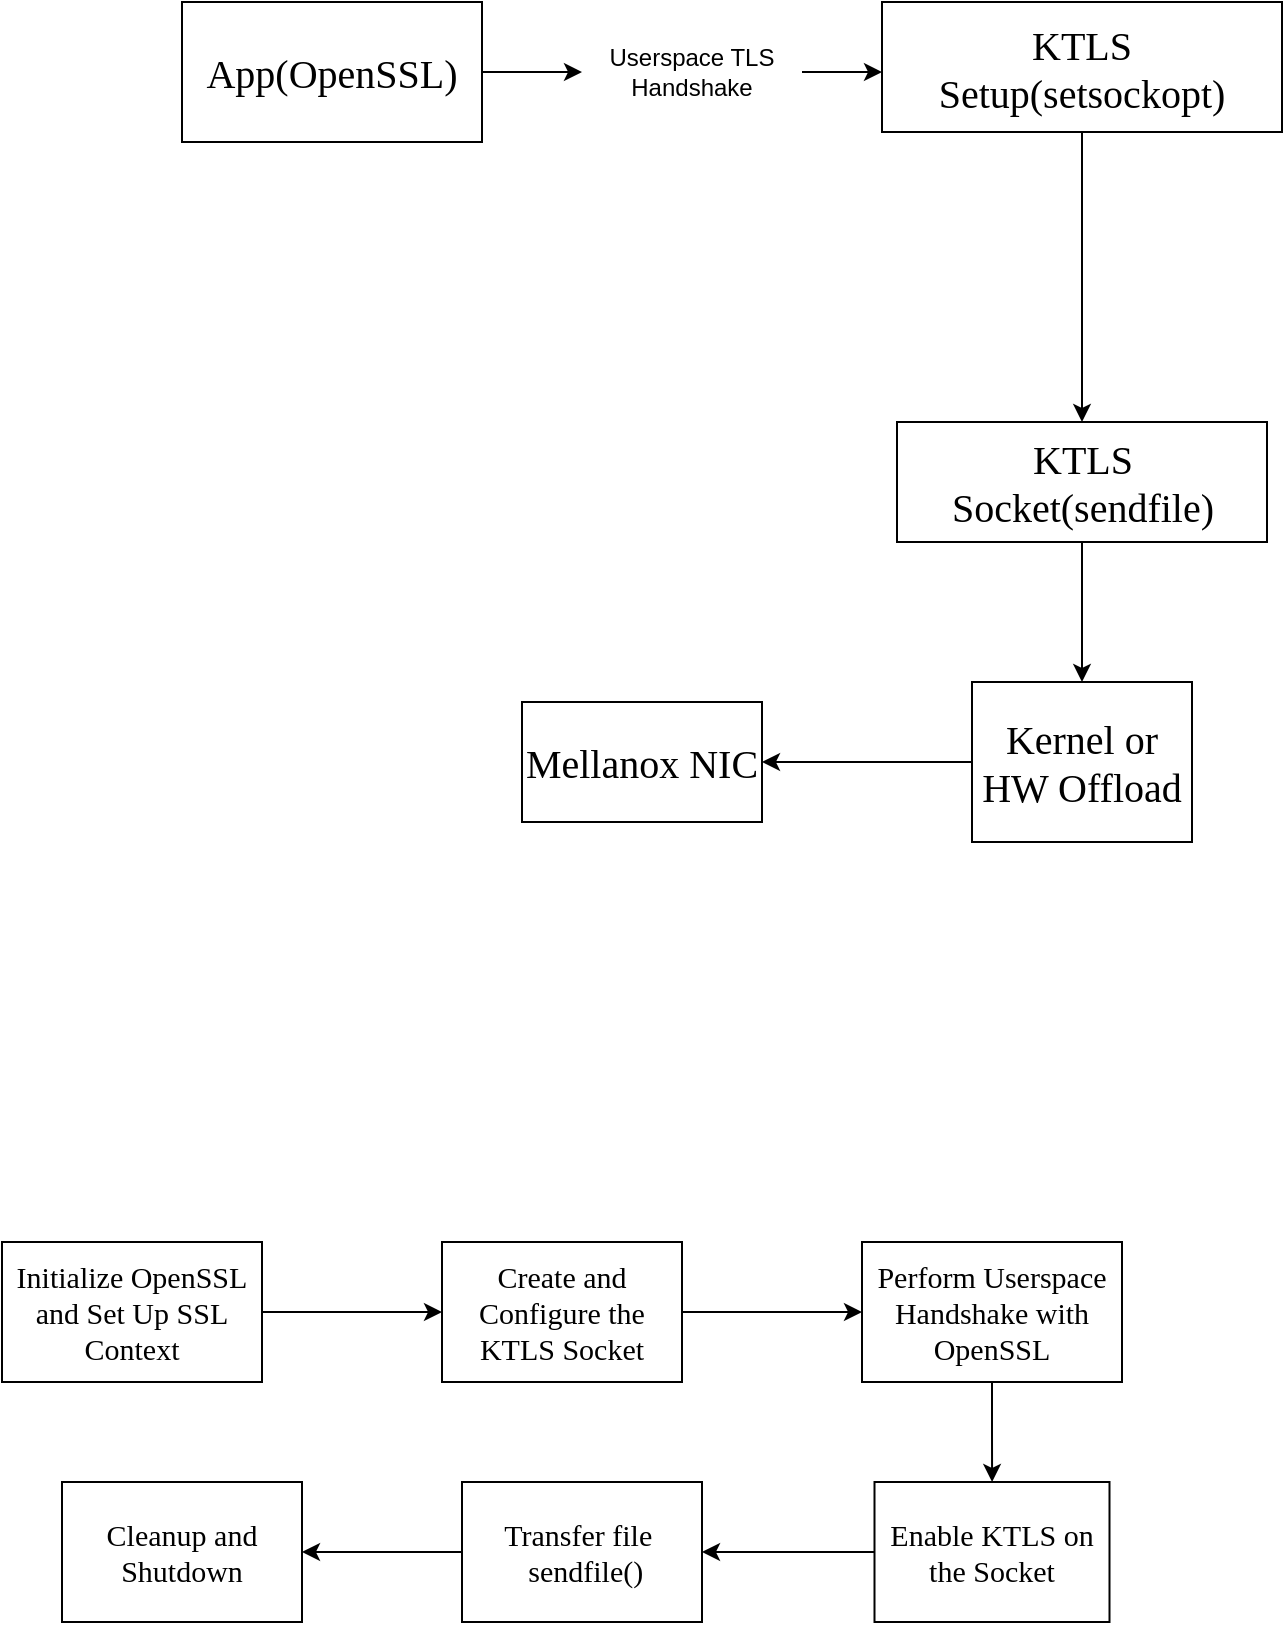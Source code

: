 <mxfile version="26.2.9">
  <diagram name="Page-1" id="snGhMjBGcywSb9xShL2_">
    <mxGraphModel dx="816" dy="524" grid="1" gridSize="10" guides="1" tooltips="1" connect="1" arrows="1" fold="1" page="1" pageScale="1" pageWidth="827" pageHeight="1169" math="0" shadow="0">
      <root>
        <mxCell id="0" />
        <mxCell id="1" parent="0" />
        <mxCell id="8GZYR64Pc0M1Kak9sJkA-1" value="&lt;font style=&quot;font-size: 20px;&quot; face=&quot;Times New Roman&quot;&gt;App(OpenSSL)&lt;/font&gt;" style="rounded=0;whiteSpace=wrap;html=1;" vertex="1" parent="1">
          <mxGeometry x="130" y="110" width="150" height="70" as="geometry" />
        </mxCell>
        <mxCell id="8GZYR64Pc0M1Kak9sJkA-2" value="" style="endArrow=classic;html=1;rounded=0;exitX=1;exitY=0.5;exitDx=0;exitDy=0;" edge="1" parent="1" source="8GZYR64Pc0M1Kak9sJkA-4">
          <mxGeometry width="50" height="50" relative="1" as="geometry">
            <mxPoint x="390" y="360" as="sourcePoint" />
            <mxPoint x="480" y="145" as="targetPoint" />
          </mxGeometry>
        </mxCell>
        <mxCell id="8GZYR64Pc0M1Kak9sJkA-5" value="" style="endArrow=classic;html=1;rounded=0;exitX=1;exitY=0.5;exitDx=0;exitDy=0;" edge="1" parent="1" source="8GZYR64Pc0M1Kak9sJkA-1" target="8GZYR64Pc0M1Kak9sJkA-4">
          <mxGeometry width="50" height="50" relative="1" as="geometry">
            <mxPoint x="280" y="145" as="sourcePoint" />
            <mxPoint x="450" y="145" as="targetPoint" />
          </mxGeometry>
        </mxCell>
        <mxCell id="8GZYR64Pc0M1Kak9sJkA-4" value="Userspace TLS Handshake" style="text;html=1;align=center;verticalAlign=middle;whiteSpace=wrap;rounded=0;" vertex="1" parent="1">
          <mxGeometry x="330" y="130" width="110" height="30" as="geometry" />
        </mxCell>
        <mxCell id="8GZYR64Pc0M1Kak9sJkA-6" value="&lt;font face=&quot;Times New Roman&quot; style=&quot;font-size: 20px;&quot;&gt;KTLS Setup(setsockopt)&lt;/font&gt;" style="rounded=0;whiteSpace=wrap;html=1;" vertex="1" parent="1">
          <mxGeometry x="480" y="110" width="200" height="65" as="geometry" />
        </mxCell>
        <mxCell id="8GZYR64Pc0M1Kak9sJkA-7" value="" style="endArrow=classic;html=1;rounded=0;exitX=0.5;exitY=1;exitDx=0;exitDy=0;" edge="1" parent="1" source="8GZYR64Pc0M1Kak9sJkA-6">
          <mxGeometry width="50" height="50" relative="1" as="geometry">
            <mxPoint x="390" y="360" as="sourcePoint" />
            <mxPoint x="580" y="320" as="targetPoint" />
          </mxGeometry>
        </mxCell>
        <mxCell id="8GZYR64Pc0M1Kak9sJkA-8" value="&lt;font face=&quot;Times New Roman&quot; style=&quot;font-size: 20px;&quot;&gt;KTLS Socket(sendfile)&lt;/font&gt;" style="rounded=0;whiteSpace=wrap;html=1;" vertex="1" parent="1">
          <mxGeometry x="487.5" y="320" width="185" height="60" as="geometry" />
        </mxCell>
        <mxCell id="8GZYR64Pc0M1Kak9sJkA-9" value="" style="endArrow=classic;html=1;rounded=0;exitX=0.5;exitY=1;exitDx=0;exitDy=0;" edge="1" parent="1" source="8GZYR64Pc0M1Kak9sJkA-8" target="8GZYR64Pc0M1Kak9sJkA-10">
          <mxGeometry width="50" height="50" relative="1" as="geometry">
            <mxPoint x="390" y="360" as="sourcePoint" />
            <mxPoint x="580" y="480" as="targetPoint" />
          </mxGeometry>
        </mxCell>
        <mxCell id="8GZYR64Pc0M1Kak9sJkA-10" value="&lt;font face=&quot;Times New Roman&quot; style=&quot;font-size: 20px;&quot;&gt;Kernel or HW Offload&lt;/font&gt;" style="rounded=0;whiteSpace=wrap;html=1;" vertex="1" parent="1">
          <mxGeometry x="525" y="450" width="110" height="80" as="geometry" />
        </mxCell>
        <mxCell id="8GZYR64Pc0M1Kak9sJkA-11" value="" style="endArrow=classic;html=1;rounded=0;exitX=0;exitY=0.5;exitDx=0;exitDy=0;" edge="1" parent="1" source="8GZYR64Pc0M1Kak9sJkA-10" target="8GZYR64Pc0M1Kak9sJkA-12">
          <mxGeometry width="50" height="50" relative="1" as="geometry">
            <mxPoint x="390" y="360" as="sourcePoint" />
            <mxPoint x="360" y="490" as="targetPoint" />
          </mxGeometry>
        </mxCell>
        <mxCell id="8GZYR64Pc0M1Kak9sJkA-12" value="&lt;font face=&quot;Times New Roman&quot; style=&quot;font-size: 20px;&quot;&gt;Mellanox NIC&lt;/font&gt;" style="rounded=0;whiteSpace=wrap;html=1;" vertex="1" parent="1">
          <mxGeometry x="300" y="460" width="120" height="60" as="geometry" />
        </mxCell>
        <mxCell id="8GZYR64Pc0M1Kak9sJkA-13" value="&lt;font style=&quot;font-size: 15px;&quot; face=&quot;Times New Roman&quot;&gt;Initialize OpenSSL and Set Up SSL Context&lt;/font&gt;" style="rounded=0;whiteSpace=wrap;html=1;" vertex="1" parent="1">
          <mxGeometry x="40" y="730" width="130" height="70" as="geometry" />
        </mxCell>
        <mxCell id="8GZYR64Pc0M1Kak9sJkA-14" value="" style="endArrow=classic;html=1;rounded=0;exitX=1;exitY=0.5;exitDx=0;exitDy=0;" edge="1" parent="1" source="8GZYR64Pc0M1Kak9sJkA-13" target="8GZYR64Pc0M1Kak9sJkA-15">
          <mxGeometry width="50" height="50" relative="1" as="geometry">
            <mxPoint x="340" y="700" as="sourcePoint" />
            <mxPoint x="280" y="765" as="targetPoint" />
          </mxGeometry>
        </mxCell>
        <mxCell id="8GZYR64Pc0M1Kak9sJkA-15" value="&lt;font style=&quot;font-size: 15px;&quot; face=&quot;Times New Roman&quot;&gt;Create and Configure the KTLS Socket&lt;/font&gt;" style="rounded=0;whiteSpace=wrap;html=1;" vertex="1" parent="1">
          <mxGeometry x="260" y="730" width="120" height="70" as="geometry" />
        </mxCell>
        <mxCell id="8GZYR64Pc0M1Kak9sJkA-16" value="" style="endArrow=classic;html=1;rounded=0;exitX=1;exitY=0.5;exitDx=0;exitDy=0;" edge="1" parent="1" source="8GZYR64Pc0M1Kak9sJkA-15" target="8GZYR64Pc0M1Kak9sJkA-17">
          <mxGeometry width="50" height="50" relative="1" as="geometry">
            <mxPoint x="410" y="800" as="sourcePoint" />
            <mxPoint x="480" y="765" as="targetPoint" />
          </mxGeometry>
        </mxCell>
        <mxCell id="8GZYR64Pc0M1Kak9sJkA-19" value="" style="edgeStyle=orthogonalEdgeStyle;rounded=0;orthogonalLoop=1;jettySize=auto;html=1;" edge="1" parent="1" source="8GZYR64Pc0M1Kak9sJkA-17" target="8GZYR64Pc0M1Kak9sJkA-18">
          <mxGeometry relative="1" as="geometry" />
        </mxCell>
        <mxCell id="8GZYR64Pc0M1Kak9sJkA-17" value="&lt;font style=&quot;font-size: 15px;&quot; face=&quot;Times New Roman&quot;&gt;Perform Userspace Handshake with OpenSSL&lt;/font&gt;" style="rounded=0;whiteSpace=wrap;html=1;" vertex="1" parent="1">
          <mxGeometry x="470" y="730" width="130" height="70" as="geometry" />
        </mxCell>
        <mxCell id="8GZYR64Pc0M1Kak9sJkA-21" value="" style="edgeStyle=orthogonalEdgeStyle;rounded=0;orthogonalLoop=1;jettySize=auto;html=1;" edge="1" parent="1" source="8GZYR64Pc0M1Kak9sJkA-18" target="8GZYR64Pc0M1Kak9sJkA-20">
          <mxGeometry relative="1" as="geometry" />
        </mxCell>
        <mxCell id="8GZYR64Pc0M1Kak9sJkA-18" value="&lt;font style=&quot;font-size: 15px;&quot; face=&quot;Times New Roman&quot;&gt;Enable KTLS on the Socket&lt;/font&gt;" style="whiteSpace=wrap;html=1;rounded=0;" vertex="1" parent="1">
          <mxGeometry x="476.25" y="850" width="117.5" height="70" as="geometry" />
        </mxCell>
        <mxCell id="8GZYR64Pc0M1Kak9sJkA-23" value="" style="edgeStyle=orthogonalEdgeStyle;rounded=0;orthogonalLoop=1;jettySize=auto;html=1;" edge="1" parent="1" source="8GZYR64Pc0M1Kak9sJkA-20" target="8GZYR64Pc0M1Kak9sJkA-22">
          <mxGeometry relative="1" as="geometry" />
        </mxCell>
        <mxCell id="8GZYR64Pc0M1Kak9sJkA-20" value="&lt;font style=&quot;font-size: 15px;&quot; face=&quot;Times New Roman&quot;&gt;Transfer file&amp;nbsp; &amp;nbsp;&lt;/font&gt;&lt;span style=&quot;font-size: 15px; font-family: &amp;quot;Times New Roman&amp;quot;; background-color: transparent; color: light-dark(rgb(0, 0, 0), rgb(255, 255, 255));&quot;&gt;sendfile()&lt;/span&gt;" style="whiteSpace=wrap;html=1;rounded=0;" vertex="1" parent="1">
          <mxGeometry x="270" y="850" width="120" height="70" as="geometry" />
        </mxCell>
        <mxCell id="8GZYR64Pc0M1Kak9sJkA-22" value="&lt;font style=&quot;font-size: 15px;&quot; face=&quot;Times New Roman&quot;&gt;Cleanup and Shutdown&lt;/font&gt;" style="whiteSpace=wrap;html=1;rounded=0;" vertex="1" parent="1">
          <mxGeometry x="70" y="850" width="120" height="70" as="geometry" />
        </mxCell>
      </root>
    </mxGraphModel>
  </diagram>
</mxfile>
